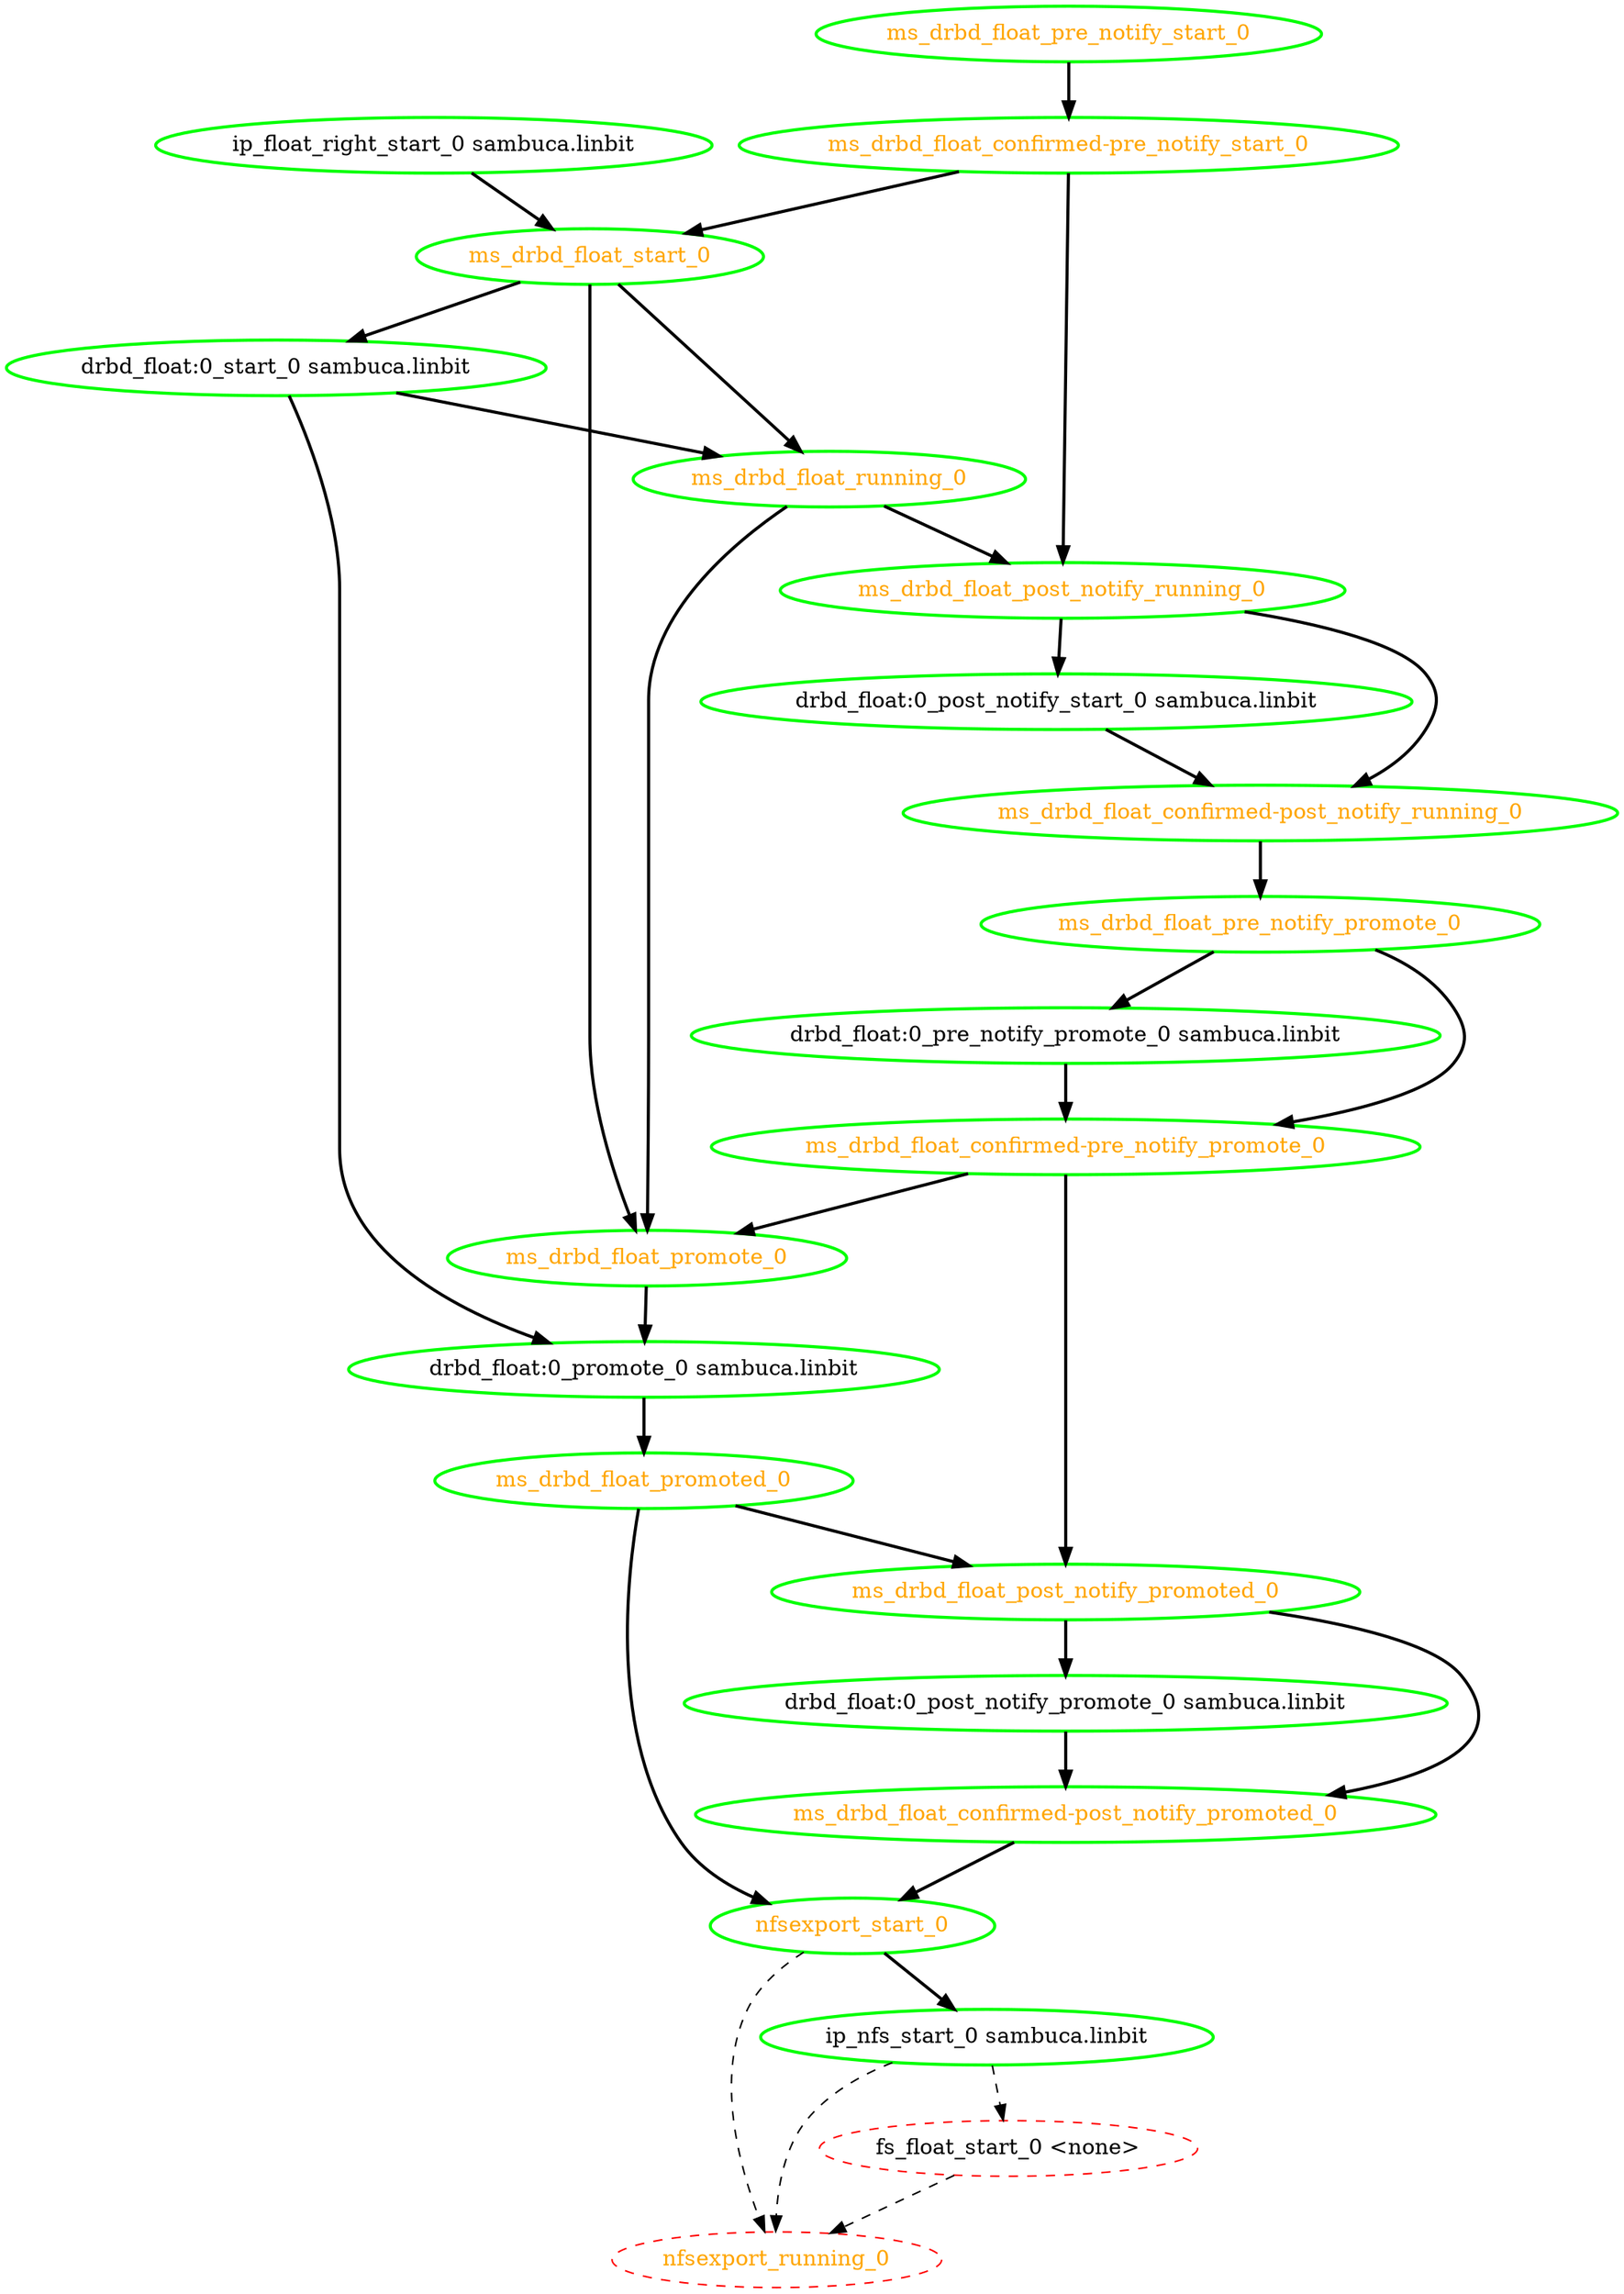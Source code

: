 digraph "g" {
"drbd_float:0_post_notify_promote_0 sambuca.linbit" -> "ms_drbd_float_confirmed-post_notify_promoted_0" [ style = bold]
"drbd_float:0_post_notify_promote_0 sambuca.linbit" [ style=bold color="green" fontcolor="black"  ]
"drbd_float:0_post_notify_start_0 sambuca.linbit" -> "ms_drbd_float_confirmed-post_notify_running_0" [ style = bold]
"drbd_float:0_post_notify_start_0 sambuca.linbit" [ style=bold color="green" fontcolor="black"  ]
"drbd_float:0_pre_notify_promote_0 sambuca.linbit" -> "ms_drbd_float_confirmed-pre_notify_promote_0" [ style = bold]
"drbd_float:0_pre_notify_promote_0 sambuca.linbit" [ style=bold color="green" fontcolor="black"  ]
"drbd_float:0_promote_0 sambuca.linbit" -> "ms_drbd_float_promoted_0" [ style = bold]
"drbd_float:0_promote_0 sambuca.linbit" [ style=bold color="green" fontcolor="black"  ]
"drbd_float:0_start_0 sambuca.linbit" -> "drbd_float:0_promote_0 sambuca.linbit" [ style = bold]
"drbd_float:0_start_0 sambuca.linbit" -> "ms_drbd_float_running_0" [ style = bold]
"drbd_float:0_start_0 sambuca.linbit" [ style=bold color="green" fontcolor="black"  ]
"fs_float_start_0 <none>" -> "nfsexport_running_0" [ style = dashed]
"fs_float_start_0 <none>" [ style=dashed color="red" fontcolor="black"  ]
"ip_float_right_start_0 sambuca.linbit" -> "ms_drbd_float_start_0" [ style = bold]
"ip_float_right_start_0 sambuca.linbit" [ style=bold color="green" fontcolor="black"  ]
"ip_nfs_start_0 sambuca.linbit" -> "fs_float_start_0 <none>" [ style = dashed]
"ip_nfs_start_0 sambuca.linbit" -> "nfsexport_running_0" [ style = dashed]
"ip_nfs_start_0 sambuca.linbit" [ style=bold color="green" fontcolor="black"  ]
"ms_drbd_float_confirmed-post_notify_promoted_0" -> "nfsexport_start_0" [ style = bold]
"ms_drbd_float_confirmed-post_notify_promoted_0" [ style=bold color="green" fontcolor="orange"  ]
"ms_drbd_float_confirmed-post_notify_running_0" -> "ms_drbd_float_pre_notify_promote_0" [ style = bold]
"ms_drbd_float_confirmed-post_notify_running_0" [ style=bold color="green" fontcolor="orange"  ]
"ms_drbd_float_confirmed-pre_notify_promote_0" -> "ms_drbd_float_post_notify_promoted_0" [ style = bold]
"ms_drbd_float_confirmed-pre_notify_promote_0" -> "ms_drbd_float_promote_0" [ style = bold]
"ms_drbd_float_confirmed-pre_notify_promote_0" [ style=bold color="green" fontcolor="orange"  ]
"ms_drbd_float_confirmed-pre_notify_start_0" -> "ms_drbd_float_post_notify_running_0" [ style = bold]
"ms_drbd_float_confirmed-pre_notify_start_0" -> "ms_drbd_float_start_0" [ style = bold]
"ms_drbd_float_confirmed-pre_notify_start_0" [ style=bold color="green" fontcolor="orange"  ]
"ms_drbd_float_post_notify_promoted_0" -> "drbd_float:0_post_notify_promote_0 sambuca.linbit" [ style = bold]
"ms_drbd_float_post_notify_promoted_0" -> "ms_drbd_float_confirmed-post_notify_promoted_0" [ style = bold]
"ms_drbd_float_post_notify_promoted_0" [ style=bold color="green" fontcolor="orange"  ]
"ms_drbd_float_post_notify_running_0" -> "drbd_float:0_post_notify_start_0 sambuca.linbit" [ style = bold]
"ms_drbd_float_post_notify_running_0" -> "ms_drbd_float_confirmed-post_notify_running_0" [ style = bold]
"ms_drbd_float_post_notify_running_0" [ style=bold color="green" fontcolor="orange"  ]
"ms_drbd_float_pre_notify_promote_0" -> "drbd_float:0_pre_notify_promote_0 sambuca.linbit" [ style = bold]
"ms_drbd_float_pre_notify_promote_0" -> "ms_drbd_float_confirmed-pre_notify_promote_0" [ style = bold]
"ms_drbd_float_pre_notify_promote_0" [ style=bold color="green" fontcolor="orange"  ]
"ms_drbd_float_pre_notify_start_0" -> "ms_drbd_float_confirmed-pre_notify_start_0" [ style = bold]
"ms_drbd_float_pre_notify_start_0" [ style=bold color="green" fontcolor="orange"  ]
"ms_drbd_float_promote_0" -> "drbd_float:0_promote_0 sambuca.linbit" [ style = bold]
"ms_drbd_float_promote_0" [ style=bold color="green" fontcolor="orange"  ]
"ms_drbd_float_promoted_0" -> "ms_drbd_float_post_notify_promoted_0" [ style = bold]
"ms_drbd_float_promoted_0" -> "nfsexport_start_0" [ style = bold]
"ms_drbd_float_promoted_0" [ style=bold color="green" fontcolor="orange"  ]
"ms_drbd_float_running_0" -> "ms_drbd_float_post_notify_running_0" [ style = bold]
"ms_drbd_float_running_0" -> "ms_drbd_float_promote_0" [ style = bold]
"ms_drbd_float_running_0" [ style=bold color="green" fontcolor="orange"  ]
"ms_drbd_float_start_0" -> "drbd_float:0_start_0 sambuca.linbit" [ style = bold]
"ms_drbd_float_start_0" -> "ms_drbd_float_promote_0" [ style = bold]
"ms_drbd_float_start_0" -> "ms_drbd_float_running_0" [ style = bold]
"ms_drbd_float_start_0" [ style=bold color="green" fontcolor="orange"  ]
"nfsexport_running_0" [ style=dashed color="red" fontcolor="orange"  ]
"nfsexport_start_0" -> "ip_nfs_start_0 sambuca.linbit" [ style = bold]
"nfsexport_start_0" -> "nfsexport_running_0" [ style = dashed]
"nfsexport_start_0" [ style=bold color="green" fontcolor="orange"  ]
}
